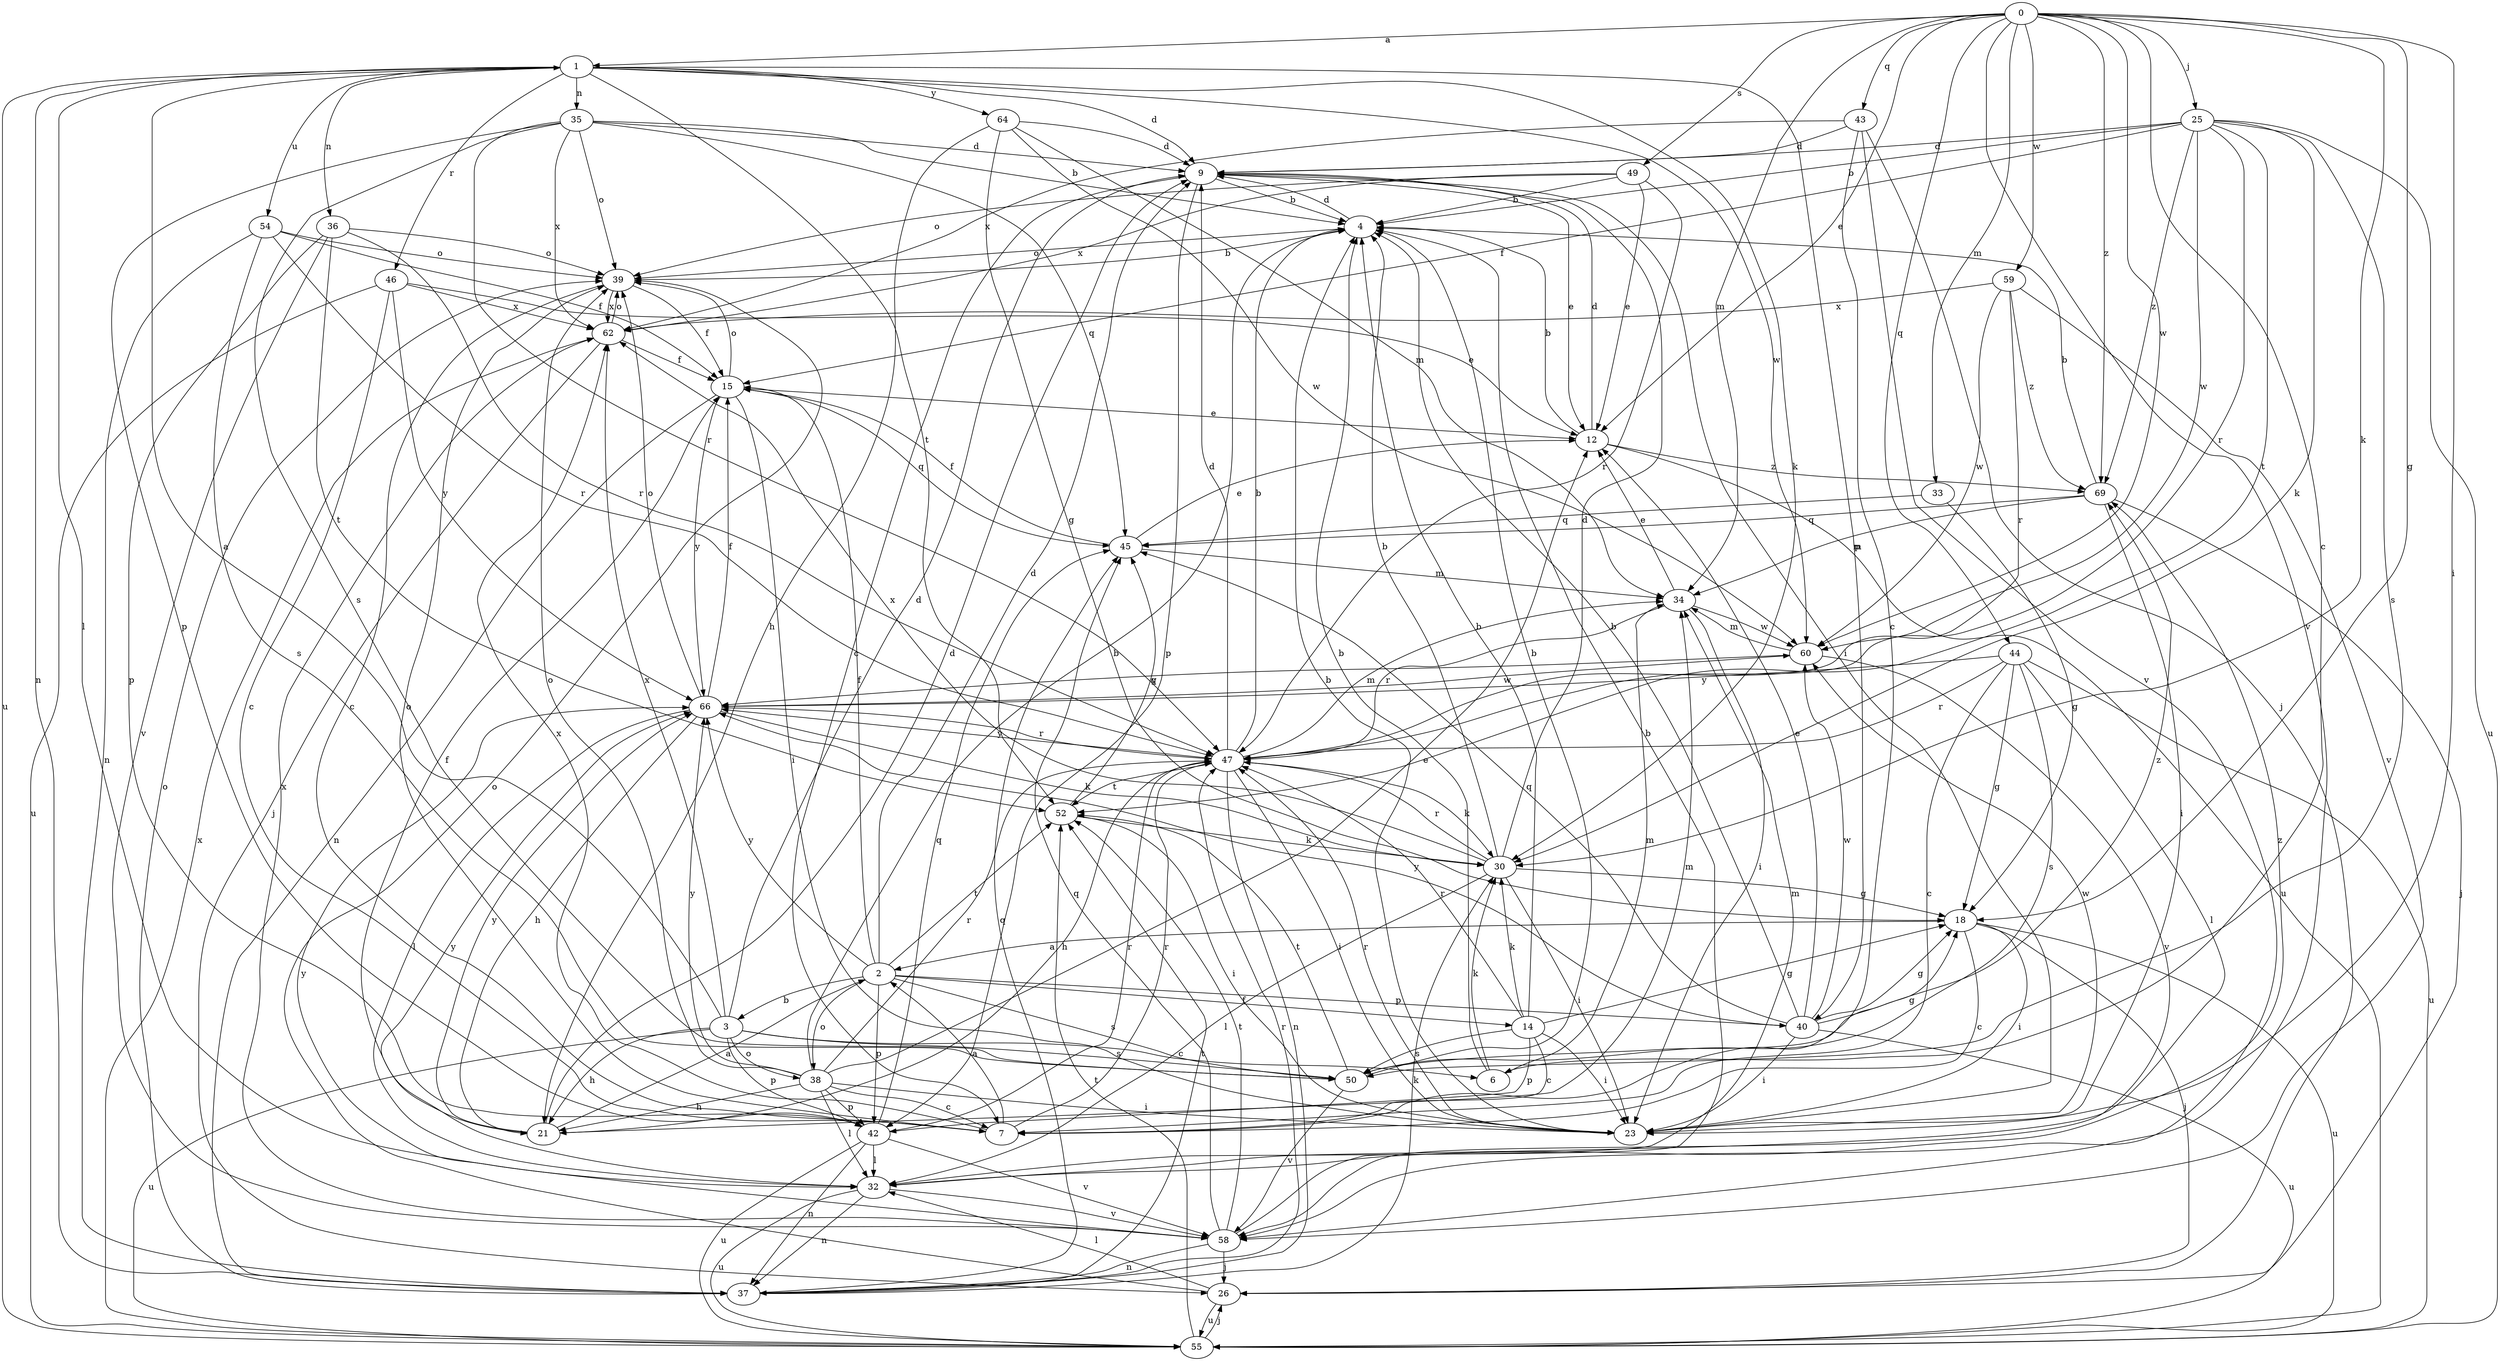 strict digraph  {
0;
1;
2;
3;
4;
6;
7;
9;
12;
14;
15;
18;
21;
23;
25;
26;
30;
32;
33;
34;
35;
36;
37;
38;
39;
40;
42;
43;
44;
45;
46;
47;
49;
50;
52;
54;
55;
58;
59;
60;
62;
64;
66;
69;
0 -> 1  [label=a];
0 -> 6  [label=c];
0 -> 12  [label=e];
0 -> 18  [label=g];
0 -> 23  [label=i];
0 -> 25  [label=j];
0 -> 30  [label=k];
0 -> 33  [label=m];
0 -> 34  [label=m];
0 -> 43  [label=q];
0 -> 44  [label=q];
0 -> 49  [label=s];
0 -> 58  [label=v];
0 -> 59  [label=w];
0 -> 60  [label=w];
0 -> 69  [label=z];
1 -> 9  [label=d];
1 -> 30  [label=k];
1 -> 32  [label=l];
1 -> 35  [label=n];
1 -> 36  [label=n];
1 -> 37  [label=n];
1 -> 40  [label=p];
1 -> 46  [label=r];
1 -> 52  [label=t];
1 -> 54  [label=u];
1 -> 55  [label=u];
1 -> 60  [label=w];
1 -> 64  [label=y];
2 -> 3  [label=b];
2 -> 9  [label=d];
2 -> 14  [label=f];
2 -> 15  [label=f];
2 -> 38  [label=o];
2 -> 40  [label=p];
2 -> 42  [label=p];
2 -> 50  [label=s];
2 -> 52  [label=t];
2 -> 66  [label=y];
3 -> 1  [label=a];
3 -> 6  [label=c];
3 -> 9  [label=d];
3 -> 21  [label=h];
3 -> 38  [label=o];
3 -> 42  [label=p];
3 -> 50  [label=s];
3 -> 55  [label=u];
3 -> 62  [label=x];
4 -> 9  [label=d];
4 -> 39  [label=o];
6 -> 4  [label=b];
6 -> 30  [label=k];
6 -> 34  [label=m];
7 -> 2  [label=a];
7 -> 39  [label=o];
7 -> 47  [label=r];
7 -> 62  [label=x];
9 -> 4  [label=b];
9 -> 7  [label=c];
9 -> 12  [label=e];
9 -> 23  [label=i];
9 -> 42  [label=p];
12 -> 4  [label=b];
12 -> 9  [label=d];
12 -> 55  [label=u];
12 -> 69  [label=z];
14 -> 4  [label=b];
14 -> 7  [label=c];
14 -> 18  [label=g];
14 -> 23  [label=i];
14 -> 30  [label=k];
14 -> 42  [label=p];
14 -> 47  [label=r];
14 -> 50  [label=s];
15 -> 12  [label=e];
15 -> 23  [label=i];
15 -> 37  [label=n];
15 -> 39  [label=o];
15 -> 45  [label=q];
15 -> 66  [label=y];
18 -> 2  [label=a];
18 -> 7  [label=c];
18 -> 23  [label=i];
18 -> 26  [label=j];
18 -> 55  [label=u];
21 -> 2  [label=a];
21 -> 9  [label=d];
21 -> 15  [label=f];
21 -> 34  [label=m];
21 -> 66  [label=y];
23 -> 4  [label=b];
23 -> 47  [label=r];
23 -> 60  [label=w];
25 -> 4  [label=b];
25 -> 9  [label=d];
25 -> 15  [label=f];
25 -> 30  [label=k];
25 -> 47  [label=r];
25 -> 50  [label=s];
25 -> 52  [label=t];
25 -> 55  [label=u];
25 -> 60  [label=w];
25 -> 69  [label=z];
26 -> 32  [label=l];
26 -> 39  [label=o];
26 -> 55  [label=u];
30 -> 4  [label=b];
30 -> 9  [label=d];
30 -> 18  [label=g];
30 -> 23  [label=i];
30 -> 32  [label=l];
30 -> 47  [label=r];
30 -> 62  [label=x];
32 -> 34  [label=m];
32 -> 37  [label=n];
32 -> 55  [label=u];
32 -> 58  [label=v];
32 -> 66  [label=y];
32 -> 69  [label=z];
33 -> 18  [label=g];
33 -> 45  [label=q];
34 -> 12  [label=e];
34 -> 23  [label=i];
34 -> 47  [label=r];
34 -> 60  [label=w];
35 -> 4  [label=b];
35 -> 9  [label=d];
35 -> 39  [label=o];
35 -> 42  [label=p];
35 -> 45  [label=q];
35 -> 47  [label=r];
35 -> 50  [label=s];
35 -> 62  [label=x];
36 -> 39  [label=o];
36 -> 42  [label=p];
36 -> 47  [label=r];
36 -> 52  [label=t];
36 -> 58  [label=v];
37 -> 30  [label=k];
37 -> 39  [label=o];
37 -> 45  [label=q];
37 -> 47  [label=r];
37 -> 52  [label=t];
38 -> 4  [label=b];
38 -> 7  [label=c];
38 -> 12  [label=e];
38 -> 21  [label=h];
38 -> 23  [label=i];
38 -> 32  [label=l];
38 -> 39  [label=o];
38 -> 42  [label=p];
38 -> 47  [label=r];
38 -> 66  [label=y];
39 -> 4  [label=b];
39 -> 7  [label=c];
39 -> 15  [label=f];
39 -> 62  [label=x];
40 -> 4  [label=b];
40 -> 12  [label=e];
40 -> 18  [label=g];
40 -> 23  [label=i];
40 -> 45  [label=q];
40 -> 55  [label=u];
40 -> 60  [label=w];
40 -> 66  [label=y];
40 -> 69  [label=z];
42 -> 32  [label=l];
42 -> 37  [label=n];
42 -> 45  [label=q];
42 -> 47  [label=r];
42 -> 55  [label=u];
42 -> 58  [label=v];
43 -> 7  [label=c];
43 -> 9  [label=d];
43 -> 26  [label=j];
43 -> 58  [label=v];
43 -> 62  [label=x];
44 -> 7  [label=c];
44 -> 18  [label=g];
44 -> 32  [label=l];
44 -> 47  [label=r];
44 -> 50  [label=s];
44 -> 55  [label=u];
44 -> 66  [label=y];
45 -> 12  [label=e];
45 -> 15  [label=f];
45 -> 34  [label=m];
46 -> 7  [label=c];
46 -> 12  [label=e];
46 -> 55  [label=u];
46 -> 62  [label=x];
46 -> 66  [label=y];
47 -> 4  [label=b];
47 -> 9  [label=d];
47 -> 21  [label=h];
47 -> 23  [label=i];
47 -> 30  [label=k];
47 -> 34  [label=m];
47 -> 37  [label=n];
47 -> 52  [label=t];
47 -> 66  [label=y];
49 -> 4  [label=b];
49 -> 12  [label=e];
49 -> 39  [label=o];
49 -> 47  [label=r];
49 -> 62  [label=x];
50 -> 4  [label=b];
50 -> 18  [label=g];
50 -> 52  [label=t];
50 -> 58  [label=v];
52 -> 23  [label=i];
52 -> 30  [label=k];
52 -> 45  [label=q];
54 -> 15  [label=f];
54 -> 37  [label=n];
54 -> 39  [label=o];
54 -> 47  [label=r];
54 -> 50  [label=s];
55 -> 26  [label=j];
55 -> 52  [label=t];
55 -> 62  [label=x];
58 -> 4  [label=b];
58 -> 26  [label=j];
58 -> 37  [label=n];
58 -> 45  [label=q];
58 -> 52  [label=t];
58 -> 62  [label=x];
58 -> 66  [label=y];
59 -> 47  [label=r];
59 -> 58  [label=v];
59 -> 60  [label=w];
59 -> 62  [label=x];
59 -> 69  [label=z];
60 -> 34  [label=m];
60 -> 58  [label=v];
60 -> 66  [label=y];
62 -> 15  [label=f];
62 -> 26  [label=j];
62 -> 39  [label=o];
64 -> 9  [label=d];
64 -> 18  [label=g];
64 -> 21  [label=h];
64 -> 34  [label=m];
64 -> 60  [label=w];
66 -> 15  [label=f];
66 -> 21  [label=h];
66 -> 30  [label=k];
66 -> 32  [label=l];
66 -> 39  [label=o];
66 -> 47  [label=r];
66 -> 60  [label=w];
69 -> 4  [label=b];
69 -> 23  [label=i];
69 -> 26  [label=j];
69 -> 34  [label=m];
69 -> 45  [label=q];
}
